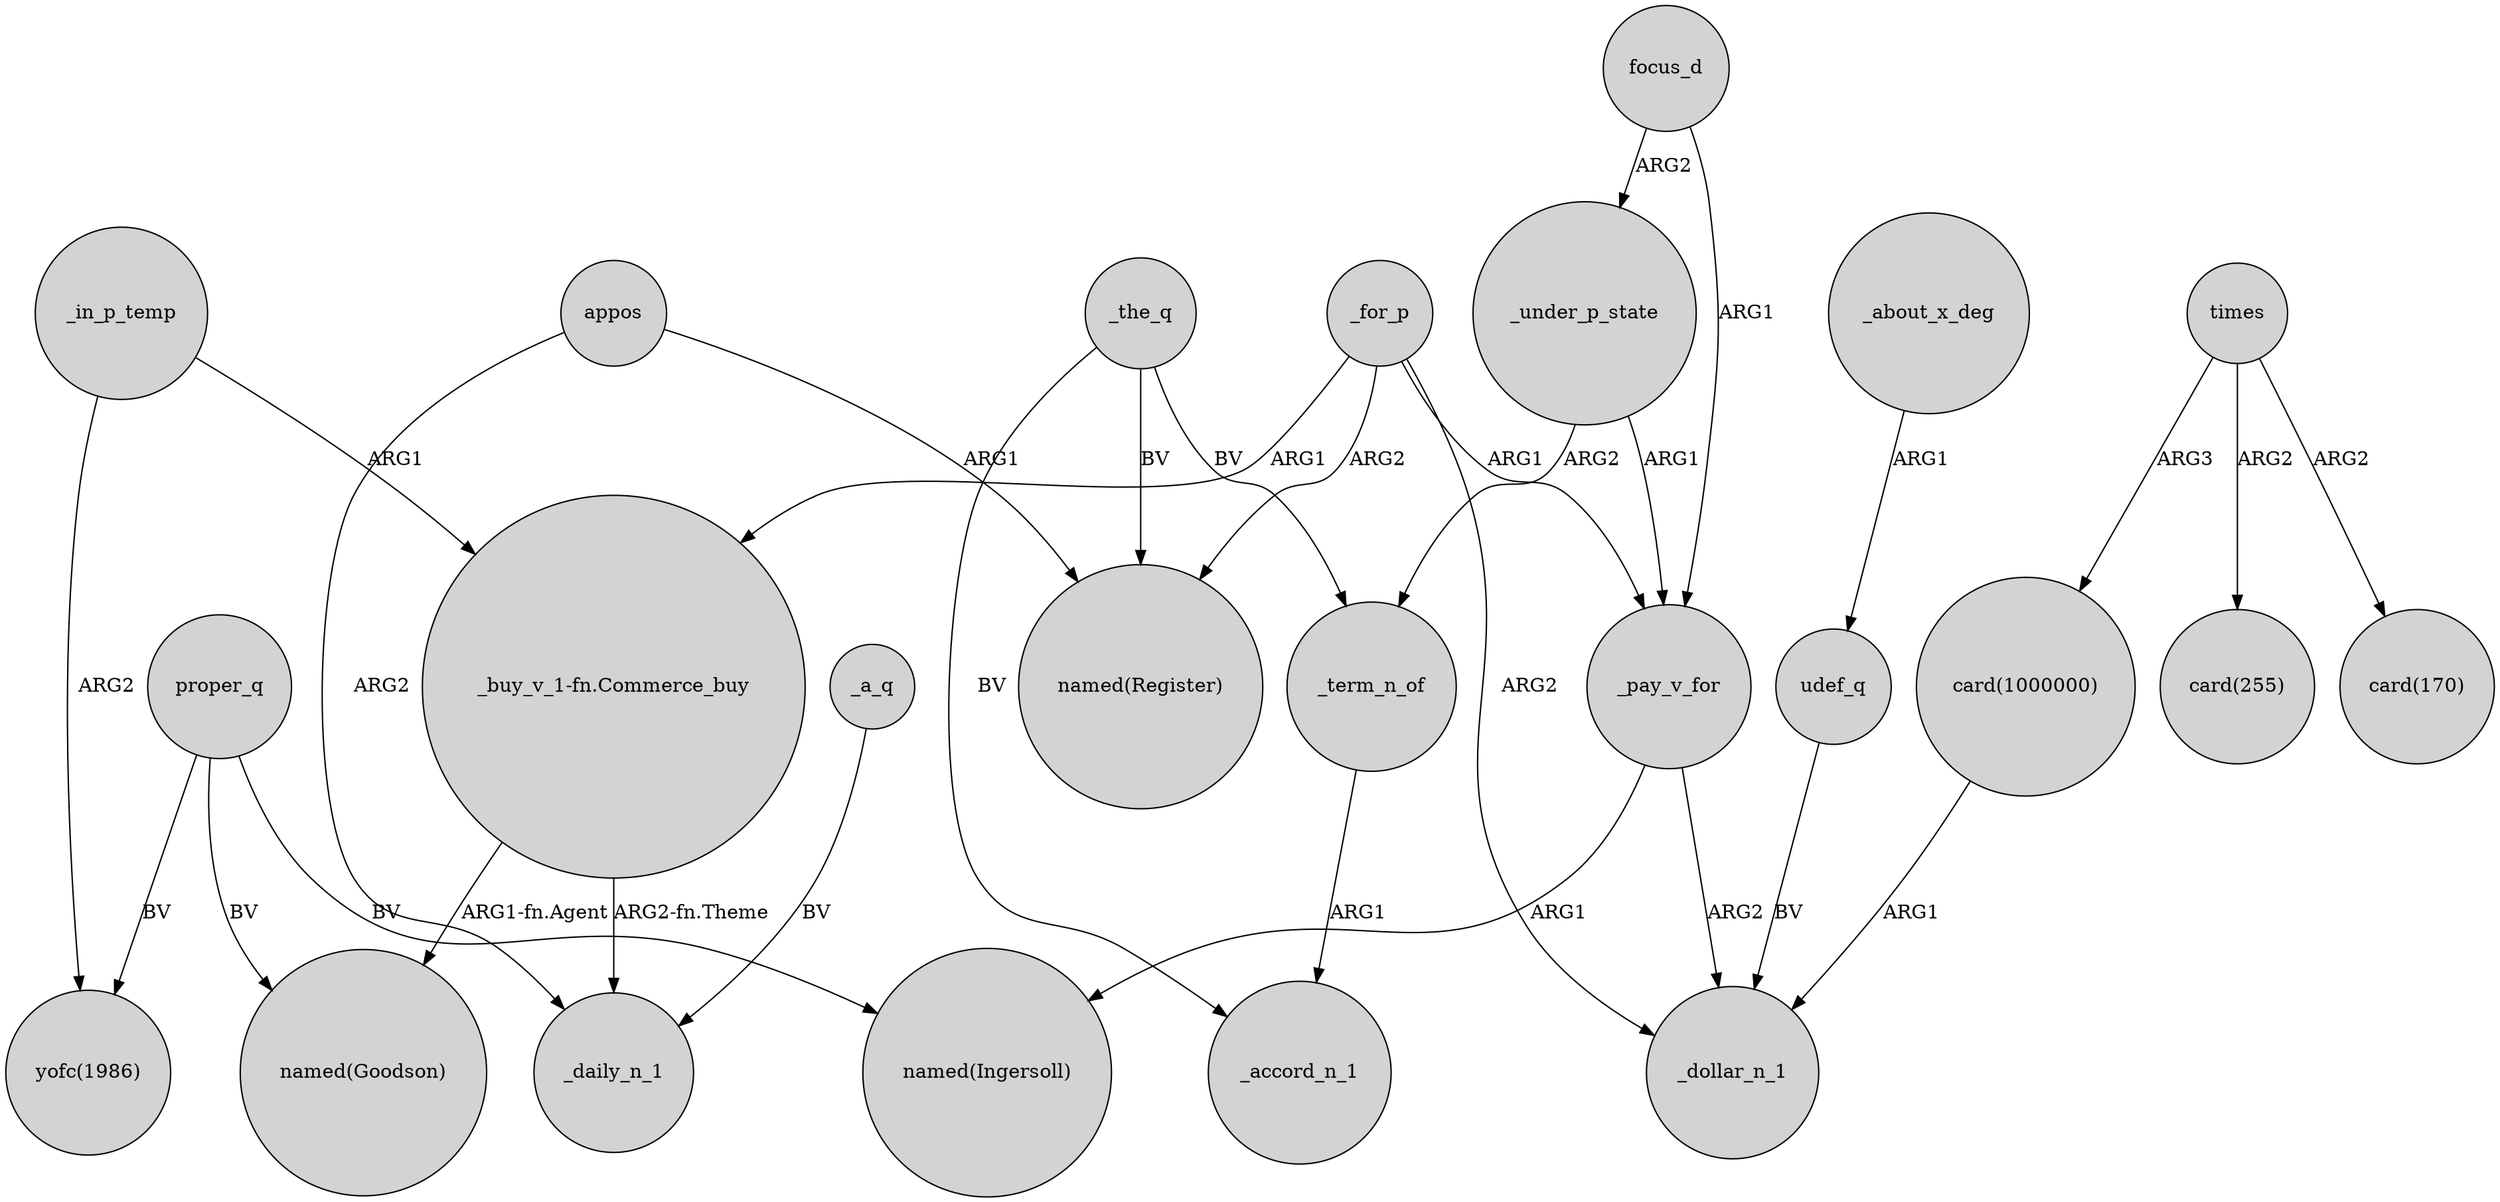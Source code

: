 digraph {
	node [shape=circle style=filled]
	"card(1000000)" -> _dollar_n_1 [label=ARG1]
	_in_p_temp -> "yofc(1986)" [label=ARG2]
	proper_q -> "named(Goodson)" [label=BV]
	_for_p -> _dollar_n_1 [label=ARG2]
	_for_p -> _pay_v_for [label=ARG1]
	"_buy_v_1-fn.Commerce_buy" -> "named(Goodson)" [label="ARG1-fn.Agent"]
	times -> "card(255)" [label=ARG2]
	focus_d -> _pay_v_for [label=ARG1]
	_about_x_deg -> udef_q [label=ARG1]
	_for_p -> "named(Register)" [label=ARG2]
	_under_p_state -> _term_n_of [label=ARG2]
	_term_n_of -> _accord_n_1 [label=ARG1]
	_pay_v_for -> _dollar_n_1 [label=ARG2]
	_the_q -> "named(Register)" [label=BV]
	times -> "card(170)" [label=ARG2]
	proper_q -> "named(Ingersoll)" [label=BV]
	_the_q -> _term_n_of [label=BV]
	"_buy_v_1-fn.Commerce_buy" -> _daily_n_1 [label="ARG2-fn.Theme"]
	times -> "card(1000000)" [label=ARG3]
	_a_q -> _daily_n_1 [label=BV]
	appos -> "named(Register)" [label=ARG1]
	_pay_v_for -> "named(Ingersoll)" [label=ARG1]
	_for_p -> "_buy_v_1-fn.Commerce_buy" [label=ARG1]
	_in_p_temp -> "_buy_v_1-fn.Commerce_buy" [label=ARG1]
	proper_q -> "yofc(1986)" [label=BV]
	appos -> _daily_n_1 [label=ARG2]
	_the_q -> _accord_n_1 [label=BV]
	_under_p_state -> _pay_v_for [label=ARG1]
	focus_d -> _under_p_state [label=ARG2]
	udef_q -> _dollar_n_1 [label=BV]
}
